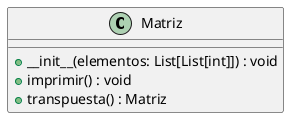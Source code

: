 @startuml ejercicio1

class Matriz {
  +__init__(elementos: List[List[int]]) : void
  +imprimir() : void
  +transpuesta() : Matriz
}

@enduml